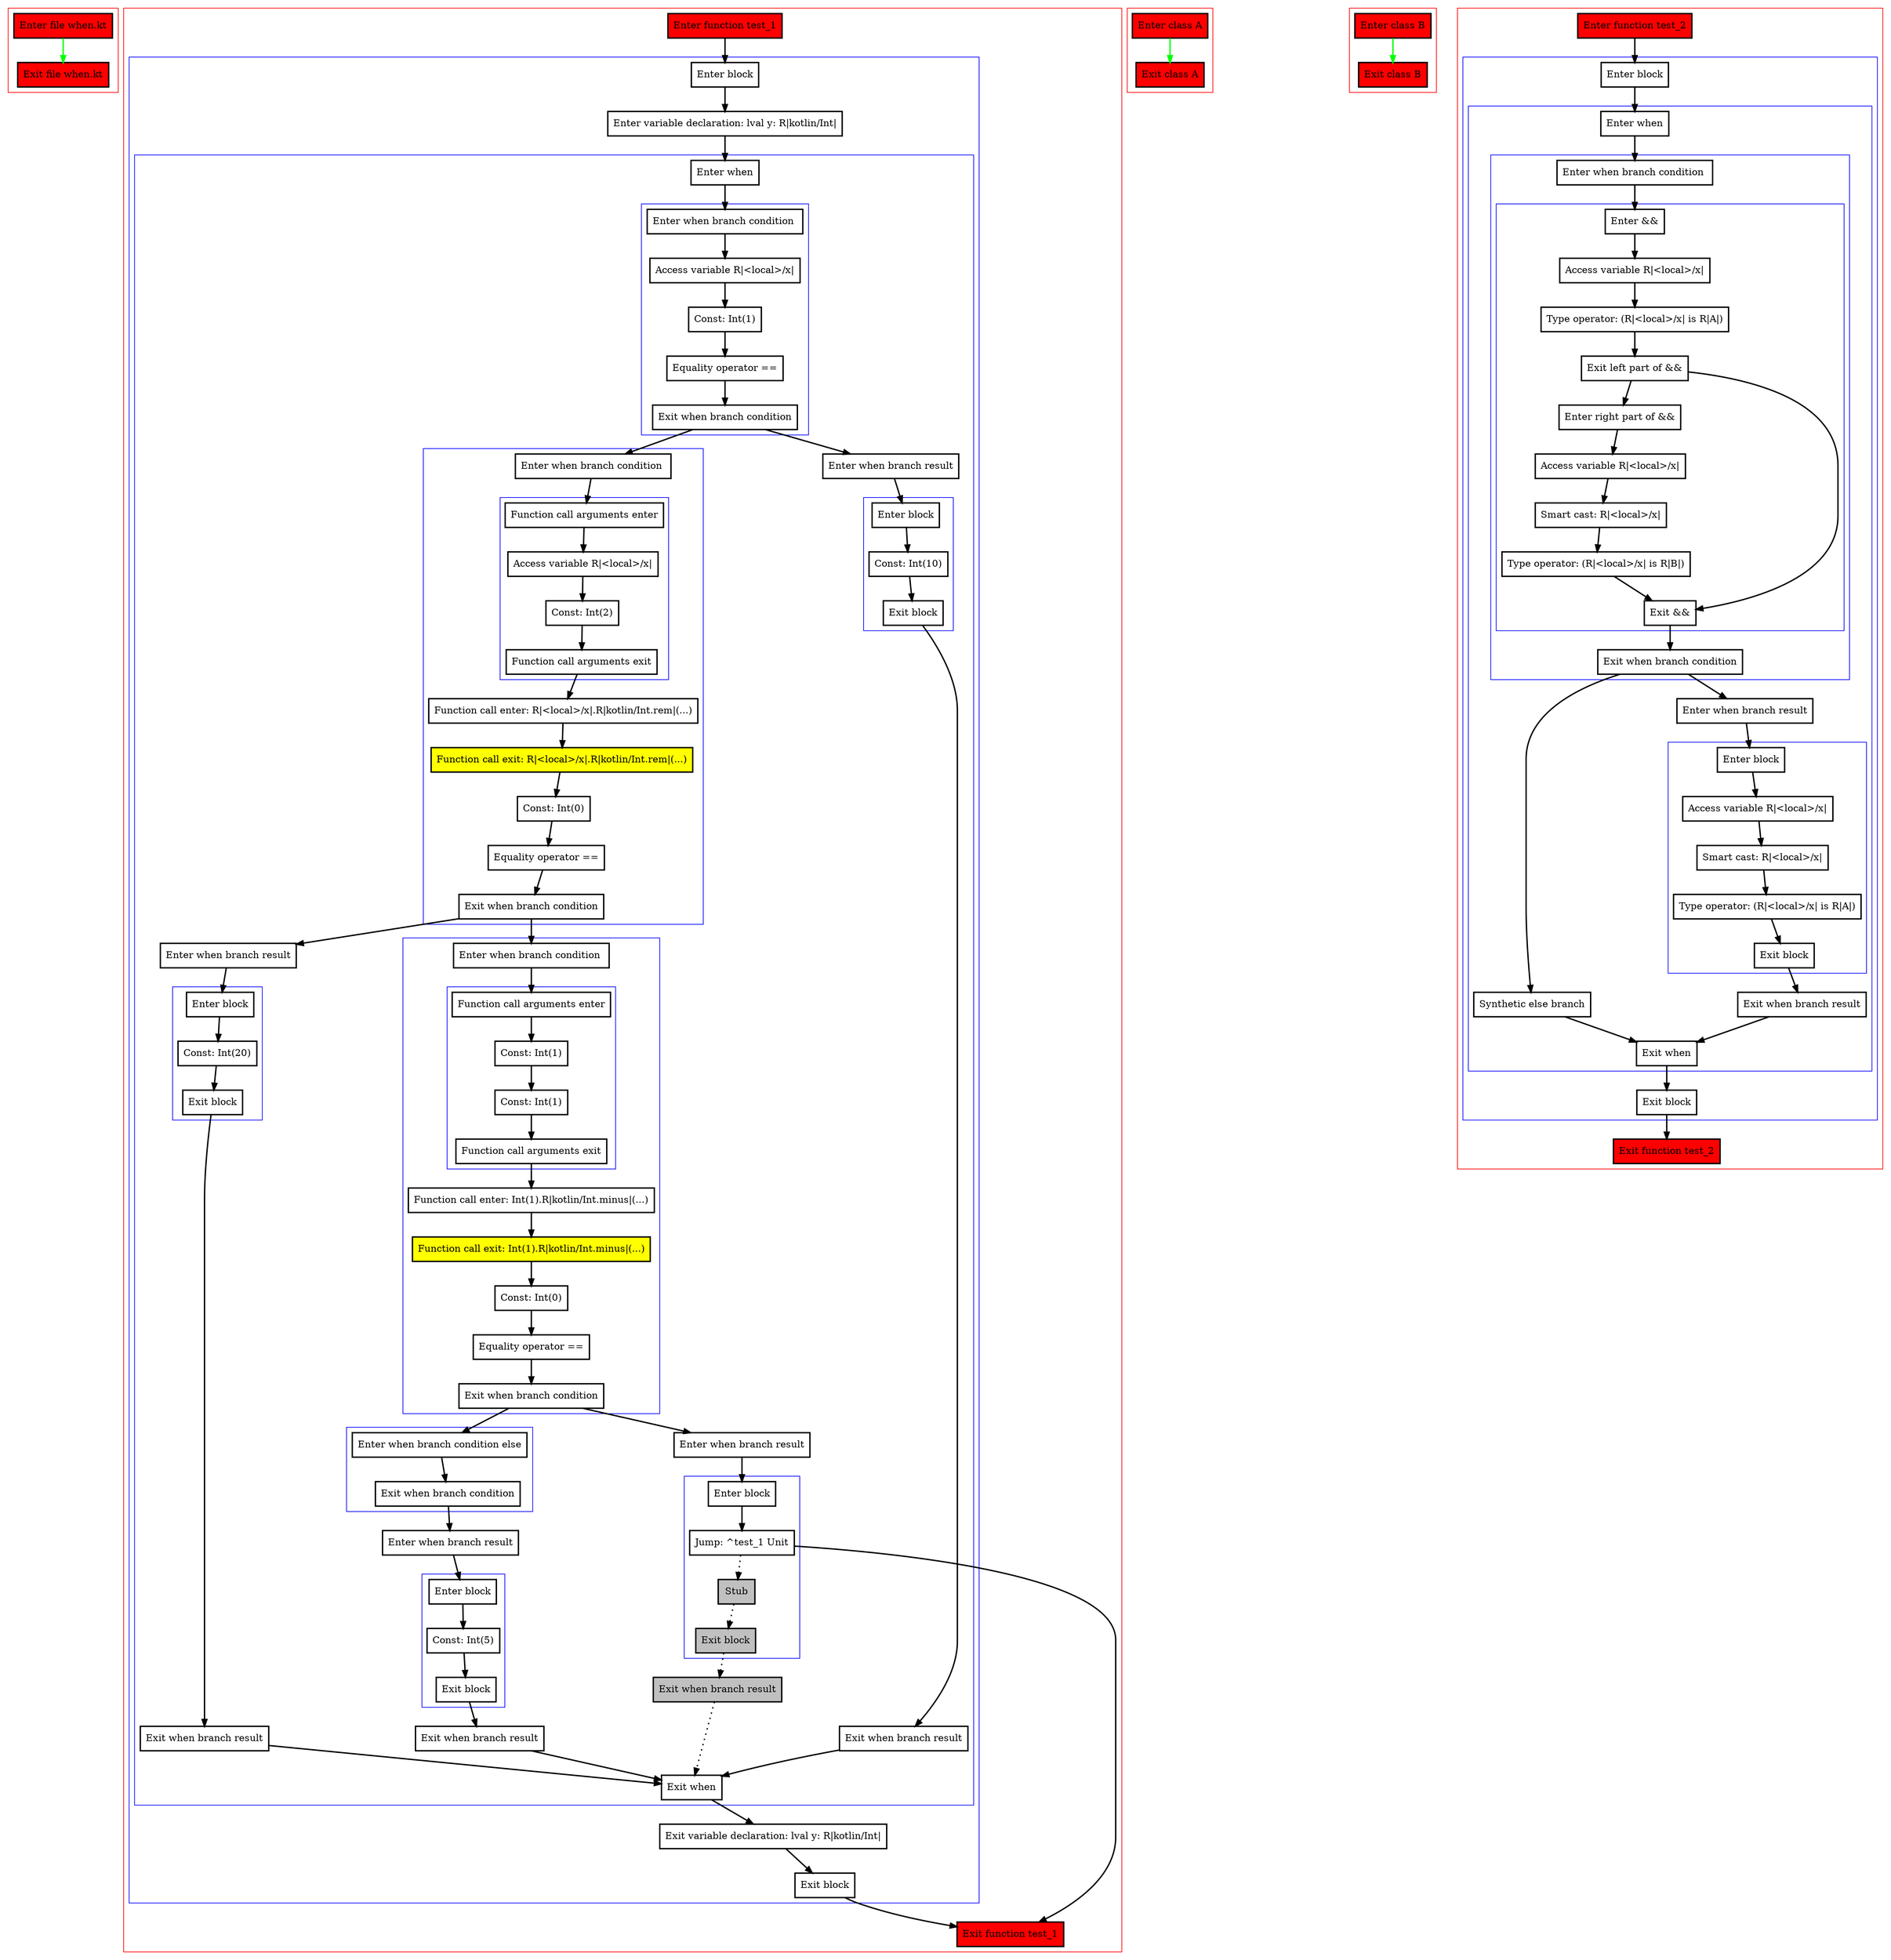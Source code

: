 digraph when_kt {
    graph [nodesep=3]
    node [shape=box penwidth=2]
    edge [penwidth=2]

    subgraph cluster_0 {
        color=red
        0 [label="Enter file when.kt" style="filled" fillcolor=red];
        1 [label="Exit file when.kt" style="filled" fillcolor=red];
    }
    0 -> {1} [color=green];

    subgraph cluster_1 {
        color=red
        2 [label="Enter function test_1" style="filled" fillcolor=red];
        subgraph cluster_2 {
            color=blue
            3 [label="Enter block"];
            4 [label="Enter variable declaration: lval y: R|kotlin/Int|"];
            subgraph cluster_3 {
                color=blue
                5 [label="Enter when"];
                subgraph cluster_4 {
                    color=blue
                    6 [label="Enter when branch condition "];
                    7 [label="Access variable R|<local>/x|"];
                    8 [label="Const: Int(1)"];
                    9 [label="Equality operator =="];
                    10 [label="Exit when branch condition"];
                }
                subgraph cluster_5 {
                    color=blue
                    11 [label="Enter when branch condition "];
                    subgraph cluster_6 {
                        color=blue
                        12 [label="Function call arguments enter"];
                        13 [label="Access variable R|<local>/x|"];
                        14 [label="Const: Int(2)"];
                        15 [label="Function call arguments exit"];
                    }
                    16 [label="Function call enter: R|<local>/x|.R|kotlin/Int.rem|(...)"];
                    17 [label="Function call exit: R|<local>/x|.R|kotlin/Int.rem|(...)" style="filled" fillcolor=yellow];
                    18 [label="Const: Int(0)"];
                    19 [label="Equality operator =="];
                    20 [label="Exit when branch condition"];
                }
                subgraph cluster_7 {
                    color=blue
                    21 [label="Enter when branch condition "];
                    subgraph cluster_8 {
                        color=blue
                        22 [label="Function call arguments enter"];
                        23 [label="Const: Int(1)"];
                        24 [label="Const: Int(1)"];
                        25 [label="Function call arguments exit"];
                    }
                    26 [label="Function call enter: Int(1).R|kotlin/Int.minus|(...)"];
                    27 [label="Function call exit: Int(1).R|kotlin/Int.minus|(...)" style="filled" fillcolor=yellow];
                    28 [label="Const: Int(0)"];
                    29 [label="Equality operator =="];
                    30 [label="Exit when branch condition"];
                }
                subgraph cluster_9 {
                    color=blue
                    31 [label="Enter when branch condition else"];
                    32 [label="Exit when branch condition"];
                }
                33 [label="Enter when branch result"];
                subgraph cluster_10 {
                    color=blue
                    34 [label="Enter block"];
                    35 [label="Const: Int(5)"];
                    36 [label="Exit block"];
                }
                37 [label="Exit when branch result"];
                38 [label="Enter when branch result"];
                subgraph cluster_11 {
                    color=blue
                    39 [label="Enter block"];
                    40 [label="Jump: ^test_1 Unit"];
                    41 [label="Stub" style="filled" fillcolor=gray];
                    42 [label="Exit block" style="filled" fillcolor=gray];
                }
                43 [label="Exit when branch result" style="filled" fillcolor=gray];
                44 [label="Enter when branch result"];
                subgraph cluster_12 {
                    color=blue
                    45 [label="Enter block"];
                    46 [label="Const: Int(20)"];
                    47 [label="Exit block"];
                }
                48 [label="Exit when branch result"];
                49 [label="Enter when branch result"];
                subgraph cluster_13 {
                    color=blue
                    50 [label="Enter block"];
                    51 [label="Const: Int(10)"];
                    52 [label="Exit block"];
                }
                53 [label="Exit when branch result"];
                54 [label="Exit when"];
            }
            55 [label="Exit variable declaration: lval y: R|kotlin/Int|"];
            56 [label="Exit block"];
        }
        57 [label="Exit function test_1" style="filled" fillcolor=red];
    }
    2 -> {3};
    3 -> {4};
    4 -> {5};
    5 -> {6};
    6 -> {7};
    7 -> {8};
    8 -> {9};
    9 -> {10};
    10 -> {11 49};
    11 -> {12};
    12 -> {13};
    13 -> {14};
    14 -> {15};
    15 -> {16};
    16 -> {17};
    17 -> {18};
    18 -> {19};
    19 -> {20};
    20 -> {21 44};
    21 -> {22};
    22 -> {23};
    23 -> {24};
    24 -> {25};
    25 -> {26};
    26 -> {27};
    27 -> {28};
    28 -> {29};
    29 -> {30};
    30 -> {31 38};
    31 -> {32};
    32 -> {33};
    33 -> {34};
    34 -> {35};
    35 -> {36};
    36 -> {37};
    37 -> {54};
    38 -> {39};
    39 -> {40};
    40 -> {57};
    40 -> {41} [style=dotted];
    41 -> {42} [style=dotted];
    42 -> {43} [style=dotted];
    43 -> {54} [style=dotted];
    44 -> {45};
    45 -> {46};
    46 -> {47};
    47 -> {48};
    48 -> {54};
    49 -> {50};
    50 -> {51};
    51 -> {52};
    52 -> {53};
    53 -> {54};
    54 -> {55};
    55 -> {56};
    56 -> {57};

    subgraph cluster_14 {
        color=red
        58 [label="Enter class A" style="filled" fillcolor=red];
        59 [label="Exit class A" style="filled" fillcolor=red];
    }
    58 -> {59} [color=green];

    subgraph cluster_15 {
        color=red
        60 [label="Enter class B" style="filled" fillcolor=red];
        61 [label="Exit class B" style="filled" fillcolor=red];
    }
    60 -> {61} [color=green];

    subgraph cluster_16 {
        color=red
        62 [label="Enter function test_2" style="filled" fillcolor=red];
        subgraph cluster_17 {
            color=blue
            63 [label="Enter block"];
            subgraph cluster_18 {
                color=blue
                64 [label="Enter when"];
                subgraph cluster_19 {
                    color=blue
                    65 [label="Enter when branch condition "];
                    subgraph cluster_20 {
                        color=blue
                        66 [label="Enter &&"];
                        67 [label="Access variable R|<local>/x|"];
                        68 [label="Type operator: (R|<local>/x| is R|A|)"];
                        69 [label="Exit left part of &&"];
                        70 [label="Enter right part of &&"];
                        71 [label="Access variable R|<local>/x|"];
                        72 [label="Smart cast: R|<local>/x|"];
                        73 [label="Type operator: (R|<local>/x| is R|B|)"];
                        74 [label="Exit &&"];
                    }
                    75 [label="Exit when branch condition"];
                }
                76 [label="Synthetic else branch"];
                77 [label="Enter when branch result"];
                subgraph cluster_21 {
                    color=blue
                    78 [label="Enter block"];
                    79 [label="Access variable R|<local>/x|"];
                    80 [label="Smart cast: R|<local>/x|"];
                    81 [label="Type operator: (R|<local>/x| is R|A|)"];
                    82 [label="Exit block"];
                }
                83 [label="Exit when branch result"];
                84 [label="Exit when"];
            }
            85 [label="Exit block"];
        }
        86 [label="Exit function test_2" style="filled" fillcolor=red];
    }
    62 -> {63};
    63 -> {64};
    64 -> {65};
    65 -> {66};
    66 -> {67};
    67 -> {68};
    68 -> {69};
    69 -> {70 74};
    70 -> {71};
    71 -> {72};
    72 -> {73};
    73 -> {74};
    74 -> {75};
    75 -> {76 77};
    76 -> {84};
    77 -> {78};
    78 -> {79};
    79 -> {80};
    80 -> {81};
    81 -> {82};
    82 -> {83};
    83 -> {84};
    84 -> {85};
    85 -> {86};

}
